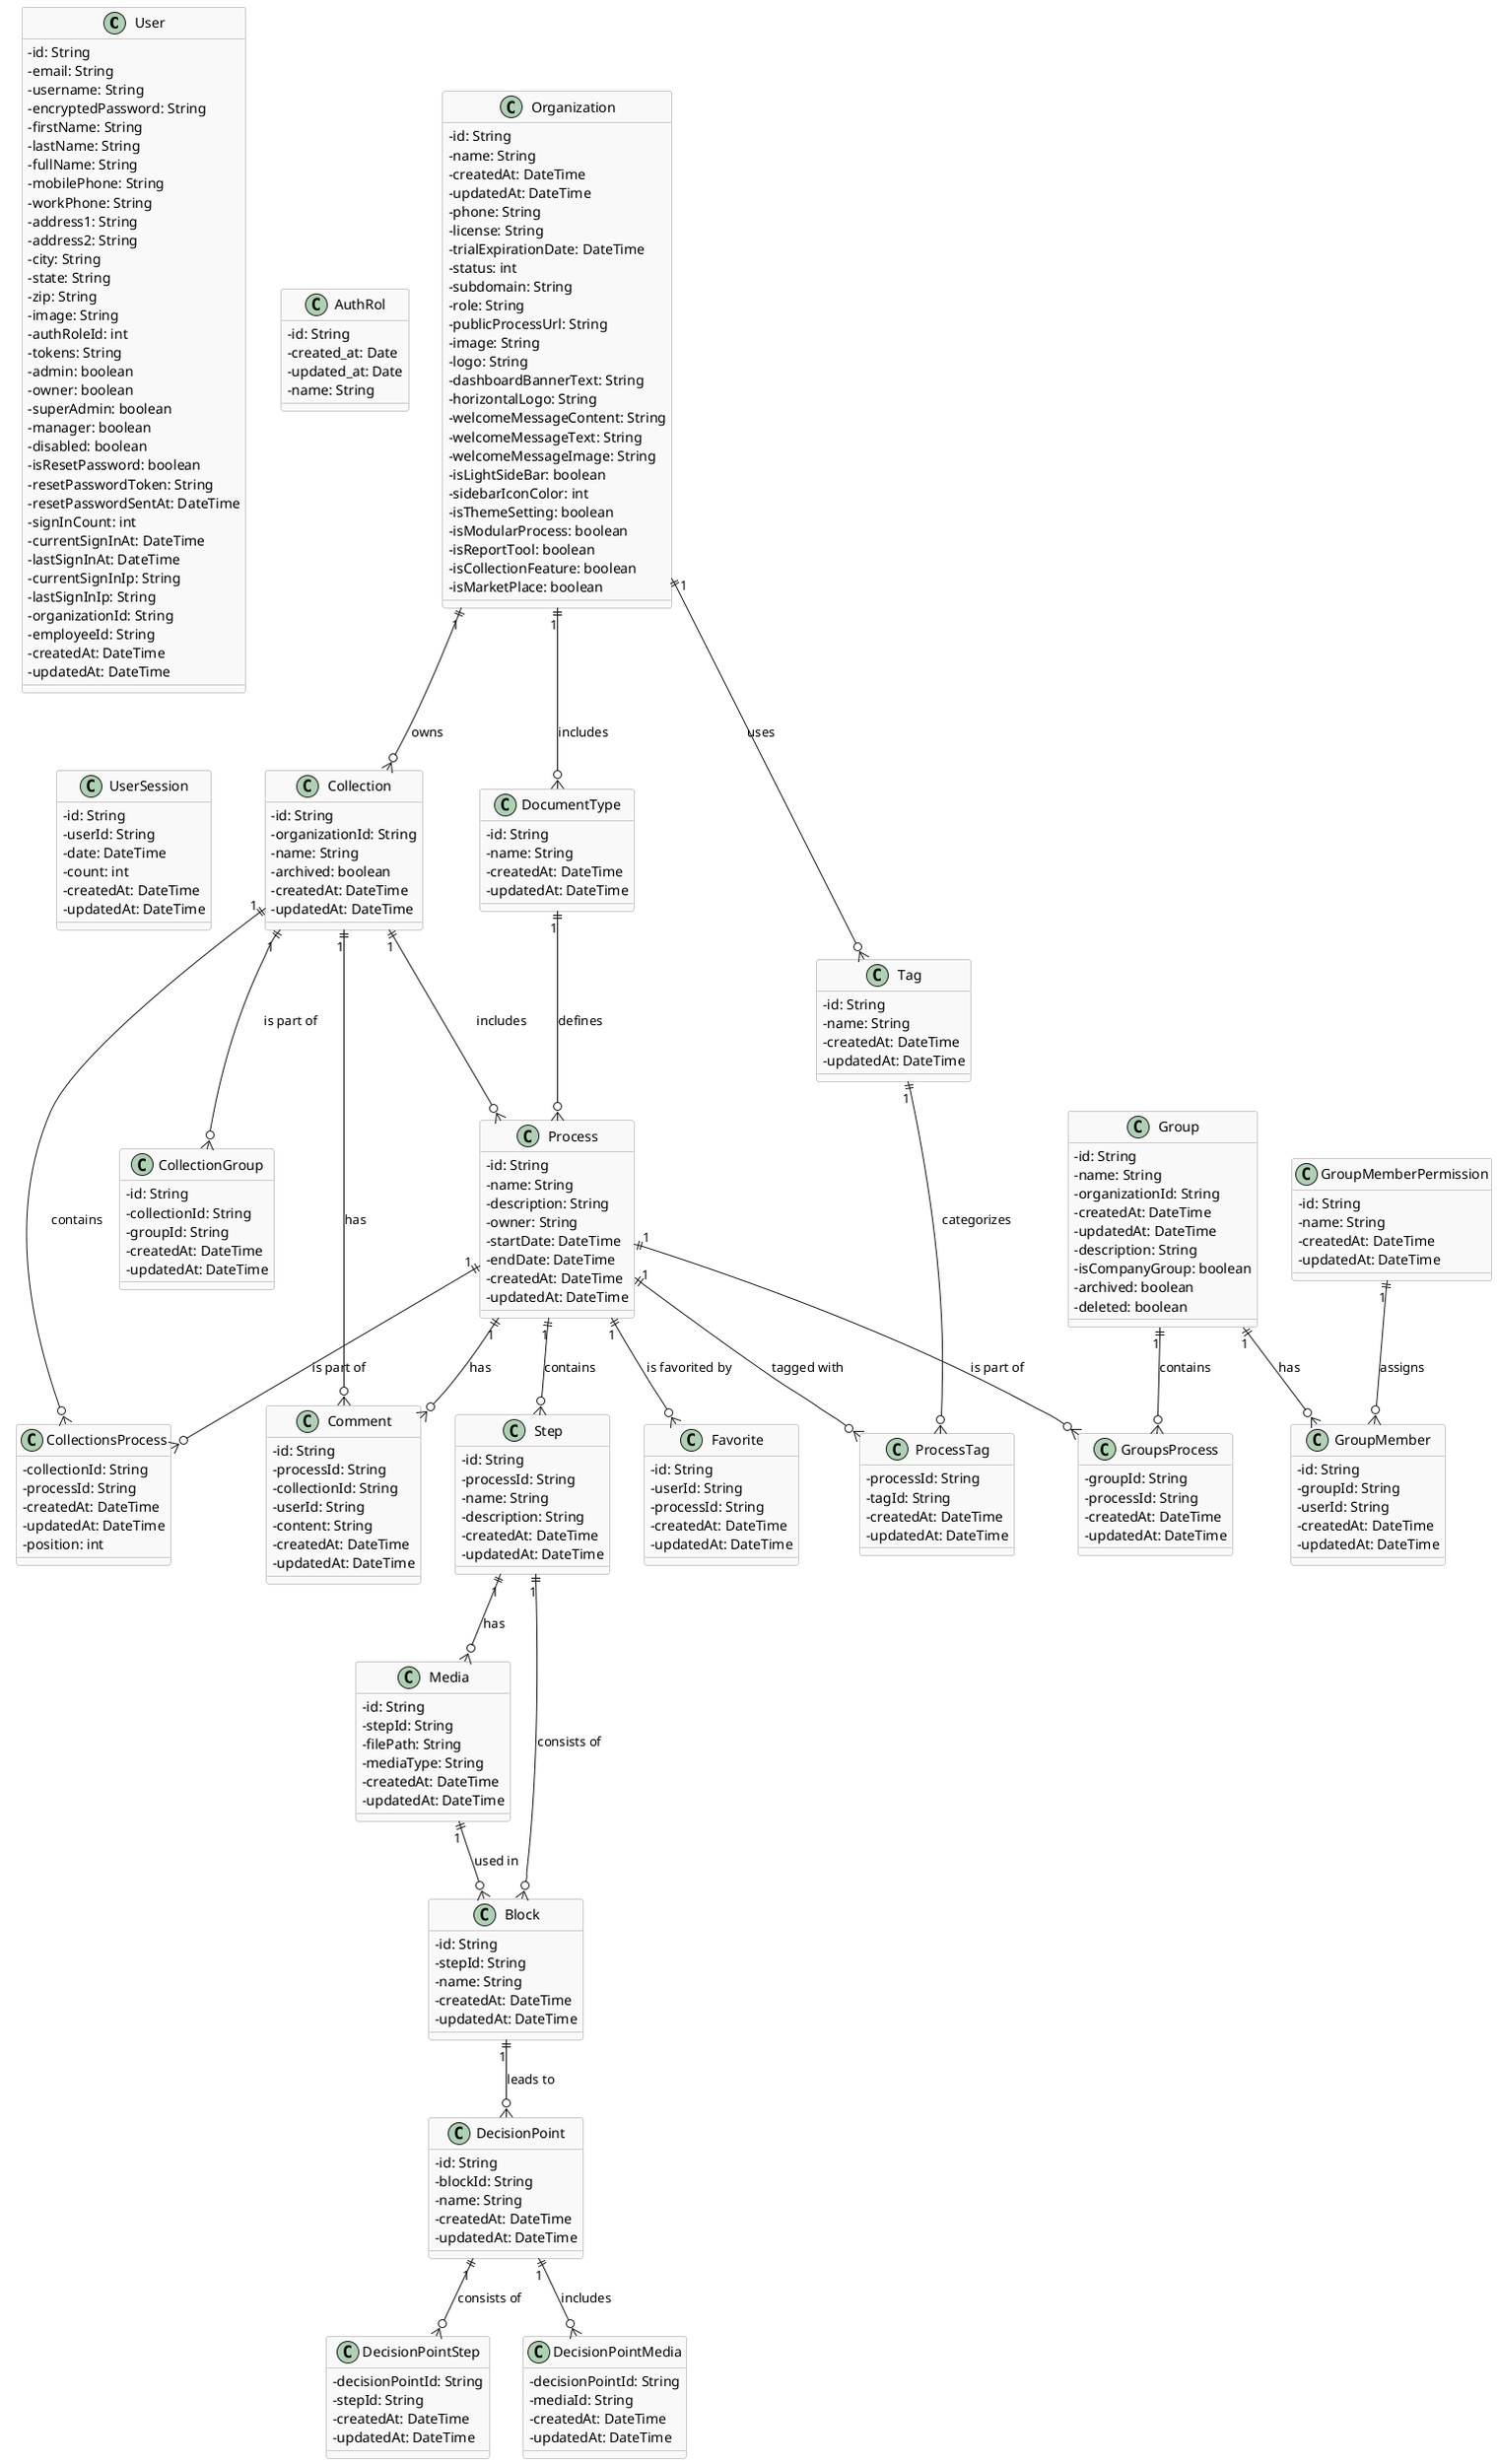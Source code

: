 @startuml FactoryMastery Class Diagram  

' Set visibility and style for classes  
skinparam classAttributeIconSize 0  
skinparam classFontColor black  
skinparam classBackgroundColor #F9F9F9  
skinparam classBorderColor #999999  

class User {  
    - id: String  
    - email: String  
    - username: String  
    - encryptedPassword: String  
    - firstName: String  
    - lastName: String  
    - fullName: String  
    - mobilePhone: String  
    - workPhone: String  
    - address1: String  
    - address2: String  
    - city: String  
    - state: String  
    - zip: String  
    - image: String  
    - authRoleId: int  
    - tokens: String  
    - admin: boolean  
    - owner: boolean  
    - superAdmin: boolean  
    - manager: boolean  
    - disabled: boolean  
    - isResetPassword: boolean  
    - resetPasswordToken: String  
    - resetPasswordSentAt: DateTime  
    - signInCount: int  
    - currentSignInAt: DateTime  
    - lastSignInAt: DateTime  
    - currentSignInIp: String  
    - lastSignInIp: String  
    - organizationId: String  
    - employeeId: String  
    - createdAt: DateTime  
    - updatedAt: DateTime  
}  

class AuthRol {  
    - id: String  
    - created_at: Date  
    - updated_at: Date  
    - name: String  
}  

class UserSession {  
    - id: String  
    - userId: String  
    - date: DateTime  
    - count: int  
    - createdAt: DateTime  
    - updatedAt: DateTime  
}  

class Organization {  
    - id: String  
    - name: String  
    - createdAt: DateTime  
    - updatedAt: DateTime  
    - phone: String  
    - license: String  
    - trialExpirationDate: DateTime  
    - status: int  
    - subdomain: String  
    - role: String  
    - publicProcessUrl: String  
    - image: String  
    - logo: String  
    - dashboardBannerText: String  
    - horizontalLogo: String  
    - welcomeMessageContent: String  
    - welcomeMessageText: String  
    - welcomeMessageImage: String  
    - isLightSideBar: boolean  
    - sidebarIconColor: int  
    - isThemeSetting: boolean  
    - isModularProcess: boolean  
    - isReportTool: boolean  
    - isCollectionFeature: boolean  
    - isMarketPlace: boolean  
}  

class Group {  
    - id: String  
    - name: String  
    - organizationId: String  
    - createdAt: DateTime  
    - updatedAt: DateTime  
    - description: String  
    - isCompanyGroup: boolean  
    - archived: boolean  
    - deleted: boolean  
}  

class GroupMember {  
    - id: String  
    - groupId: String  
    - userId: String  
    - createdAt: DateTime  
    - updatedAt: DateTime  
}  

class GroupMemberPermission {  
    - id: String  
    - name: String  
    - createdAt: DateTime  
    - updatedAt: DateTime  
}  

class GroupsProcess {  
    - groupId: String  
    - processId: String  
    - createdAt: DateTime  
    - updatedAt: DateTime  
}  

class Process {  
    - id: String  
    - name: String  
    - description: String  
    - owner: String  
    - startDate: DateTime
        - endDate: DateTime  
    - createdAt: DateTime  
    - updatedAt: DateTime  
}  

class Step {  
    - id: String  
    - processId: String  
    - name: String  
    - description: String  
    - createdAt: DateTime  
    - updatedAt: DateTime  
}  

class Media {  
    - id: String  
    - stepId: String  
    - filePath: String  
    - mediaType: String  
    - createdAt: DateTime  
    - updatedAt: DateTime  
}  

class Block {  
    - id: String  
    - stepId: String  
    - name: String  
    - createdAt: DateTime  
    - updatedAt: DateTime  
}  

class DecisionPoint {  
    - id: String  
    - blockId: String  
    - name: String  
    - createdAt: DateTime  
    - updatedAt: DateTime  
}  

class DecisionPointStep {  
    - decisionPointId: String  
    - stepId: String  
    - createdAt: DateTime  
    - updatedAt: DateTime  
}  

class DecisionPointMedia {  
    - decisionPointId: String  
    - mediaId: String  
    - createdAt: DateTime  
    - updatedAt: DateTime  
}  

class Comment {  
    - id: String  
    - processId: String  
    - collectionId: String  
    - userId: String  
    - content: String  
    - createdAt: DateTime  
    - updatedAt: DateTime  
}  

class Favorite {  
    - id: String  
    - userId: String  
    - processId: String  
    - createdAt: DateTime  
    - updatedAt: DateTime  
}  

class Collection {  
    - id: String  
    - organizationId: String  
    - name: String  
    - archived: boolean  
    - createdAt: DateTime  
    - updatedAt: DateTime  
}  

class CollectionGroup {  
    - id: String  
    - collectionId: String  
    - groupId: String  
    - createdAt: DateTime  
    - updatedAt: DateTime  
}  

class ProcessTag {  
    - processId: String  
    - tagId: String  
    - createdAt: DateTime  
    - updatedAt: DateTime  
}  

class Tag {  
    - id: String  
    - name: String  
    - createdAt: DateTime  
    - updatedAt: DateTime  
}  

class DocumentType {  
    - id: String  
    - name: String  
    - createdAt: DateTime  
    - updatedAt: DateTime  
}  

class CollectionsProcess {  
    - collectionId: String
    - processId: String
    - createdAt: DateTime
    - updatedAt: DateTime
    - position: int
}  

' Relationships  
Group "1" ||--o{ GroupMember : has  
Group "1" ||--o{ GroupsProcess : contains  
Process "1" ||--o{ GroupsProcess : is part of  
Process "1" ||--o{ Step : contains  
Process "1" ||--o{ CollectionsProcess : is part of  
Process "1" ||--o{ ProcessTag : tagged with  
Process "1" ||--o{ Comment : has  
Process "1" ||--o{ Favorite : is favorited by  
Collection "1" ||--o{ CollectionsProcess : contains  
Collection "1" ||--o{ Process : includes  
Collection "1" ||--o{ Comment : has  
Collection "1" ||--o{ CollectionGroup : is part of  
Step "1" ||--o{ Media : has  
Step "1" ||--o{ Block : consists of  
Block "1" ||--o{ DecisionPoint : leads to  
DecisionPoint "1" ||--o{ DecisionPointStep : consists of  
DecisionPoint "1" ||--o{ DecisionPointMedia : includes  
Media "1" ||--o{ Block : used in  
Tag "1" ||--o{ ProcessTag : categorizes  
DocumentType "1" ||--o{ Process : defines  
GroupMemberPermission "1" ||--o{ GroupMember : assigns  

Organization "1" ||--o{ Collection : owns  
Organization "1" ||--o{ DocumentType : includes  
Organization "1" ||--o{ Tag : uses  

@enduml